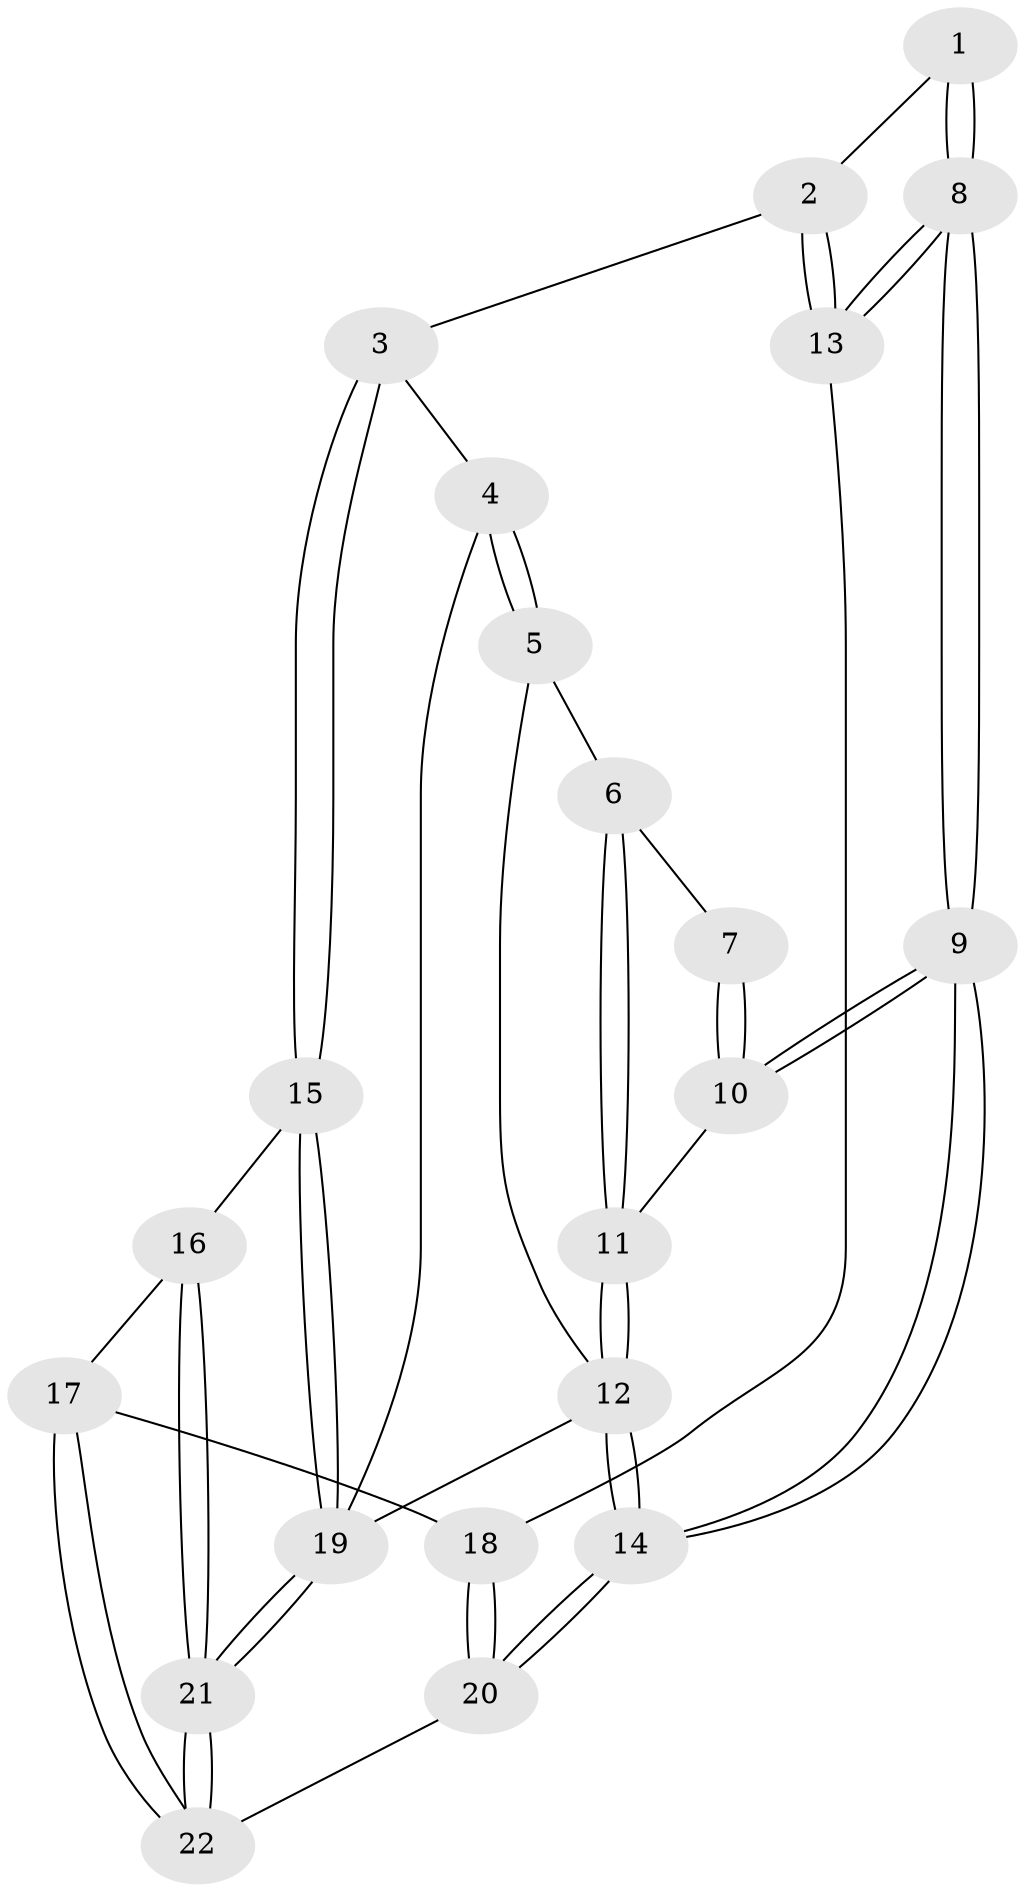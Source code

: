 // Generated by graph-tools (version 1.1) at 2025/46/02/15/25 05:46:28]
// undirected, 22 vertices, 52 edges
graph export_dot {
graph [start="1"]
  node [color=gray90,style=filled];
  1 [pos="+0.48924630404746355+0.2782033868193079"];
  2 [pos="+0.7225954883917406+0.28944185146829177"];
  3 [pos="+1+0.146468421259897"];
  4 [pos="+1+0"];
  5 [pos="+0+0"];
  6 [pos="+0+0"];
  7 [pos="+0.4082771877984243+0.2511995851095666"];
  8 [pos="+0.2283763484964608+0.6426798996464365"];
  9 [pos="+0.2236256381485318+0.644528377288401"];
  10 [pos="+0.17627800167558635+0.5659618313698348"];
  11 [pos="+0+0.012653768105426094"];
  12 [pos="+0+1"];
  13 [pos="+0.5525123151031631+0.6345429421857868"];
  14 [pos="+0.0073338135961866545+1"];
  15 [pos="+1+0.6541247989296815"];
  16 [pos="+1+0.6944502348078161"];
  17 [pos="+0.8152975911980805+0.8408678416871569"];
  18 [pos="+0.5566718658967049+0.655741649528499"];
  19 [pos="+1+1"];
  20 [pos="+0.42959311656169913+1"];
  21 [pos="+0.8158656502746623+1"];
  22 [pos="+0.6187330327923054+1"];
  1 -- 2;
  1 -- 8;
  1 -- 8;
  2 -- 3;
  2 -- 13;
  2 -- 13;
  3 -- 4;
  3 -- 15;
  3 -- 15;
  4 -- 5;
  4 -- 5;
  4 -- 19;
  5 -- 6;
  5 -- 12;
  6 -- 7;
  6 -- 11;
  6 -- 11;
  7 -- 10;
  7 -- 10;
  8 -- 9;
  8 -- 9;
  8 -- 13;
  8 -- 13;
  9 -- 10;
  9 -- 10;
  9 -- 14;
  9 -- 14;
  10 -- 11;
  11 -- 12;
  11 -- 12;
  12 -- 14;
  12 -- 14;
  12 -- 19;
  13 -- 18;
  14 -- 20;
  14 -- 20;
  15 -- 16;
  15 -- 19;
  15 -- 19;
  16 -- 17;
  16 -- 21;
  16 -- 21;
  17 -- 18;
  17 -- 22;
  17 -- 22;
  18 -- 20;
  18 -- 20;
  19 -- 21;
  19 -- 21;
  20 -- 22;
  21 -- 22;
  21 -- 22;
}
